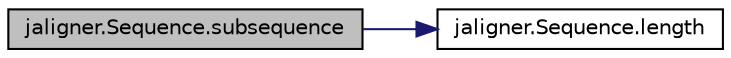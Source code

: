 digraph "jaligner.Sequence.subsequence"
{
  edge [fontname="Helvetica",fontsize="10",labelfontname="Helvetica",labelfontsize="10"];
  node [fontname="Helvetica",fontsize="10",shape=record];
  rankdir="LR";
  Node1 [label="jaligner.Sequence.subsequence",height=0.2,width=0.4,color="black", fillcolor="grey75", style="filled" fontcolor="black"];
  Node1 -> Node2 [color="midnightblue",fontsize="10",style="solid",fontname="Helvetica"];
  Node2 [label="jaligner.Sequence.length",height=0.2,width=0.4,color="black", fillcolor="white", style="filled",URL="$classjaligner_1_1_sequence.html#a5c8644682a979da36afa8ef49c5cc73a"];
}
